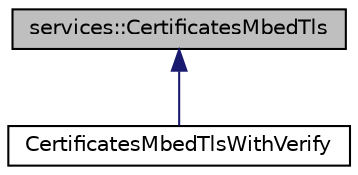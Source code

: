 digraph "services::CertificatesMbedTls"
{
 // INTERACTIVE_SVG=YES
  edge [fontname="Helvetica",fontsize="10",labelfontname="Helvetica",labelfontsize="10"];
  node [fontname="Helvetica",fontsize="10",shape=record];
  Node0 [label="services::CertificatesMbedTls",height=0.2,width=0.4,color="black", fillcolor="grey75", style="filled", fontcolor="black"];
  Node0 -> Node1 [dir="back",color="midnightblue",fontsize="10",style="solid",fontname="Helvetica"];
  Node1 [label="CertificatesMbedTlsWithVerify",height=0.2,width=0.4,color="black", fillcolor="white", style="filled",URL="$de/de4/class_certificates_mbed_tls_with_verify.html"];
}
